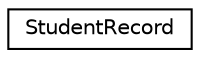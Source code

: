 digraph "Graphical Class Hierarchy"
{
  edge [fontname="Helvetica",fontsize="10",labelfontname="Helvetica",labelfontsize="10"];
  node [fontname="Helvetica",fontsize="10",shape=record];
  rankdir="LR";
  Node1 [label="StudentRecord",height=0.2,width=0.4,color="black", fillcolor="white", style="filled",URL="$class_student_record.html",tooltip="Stores the SCORM data returned from the LMS. "];
}
